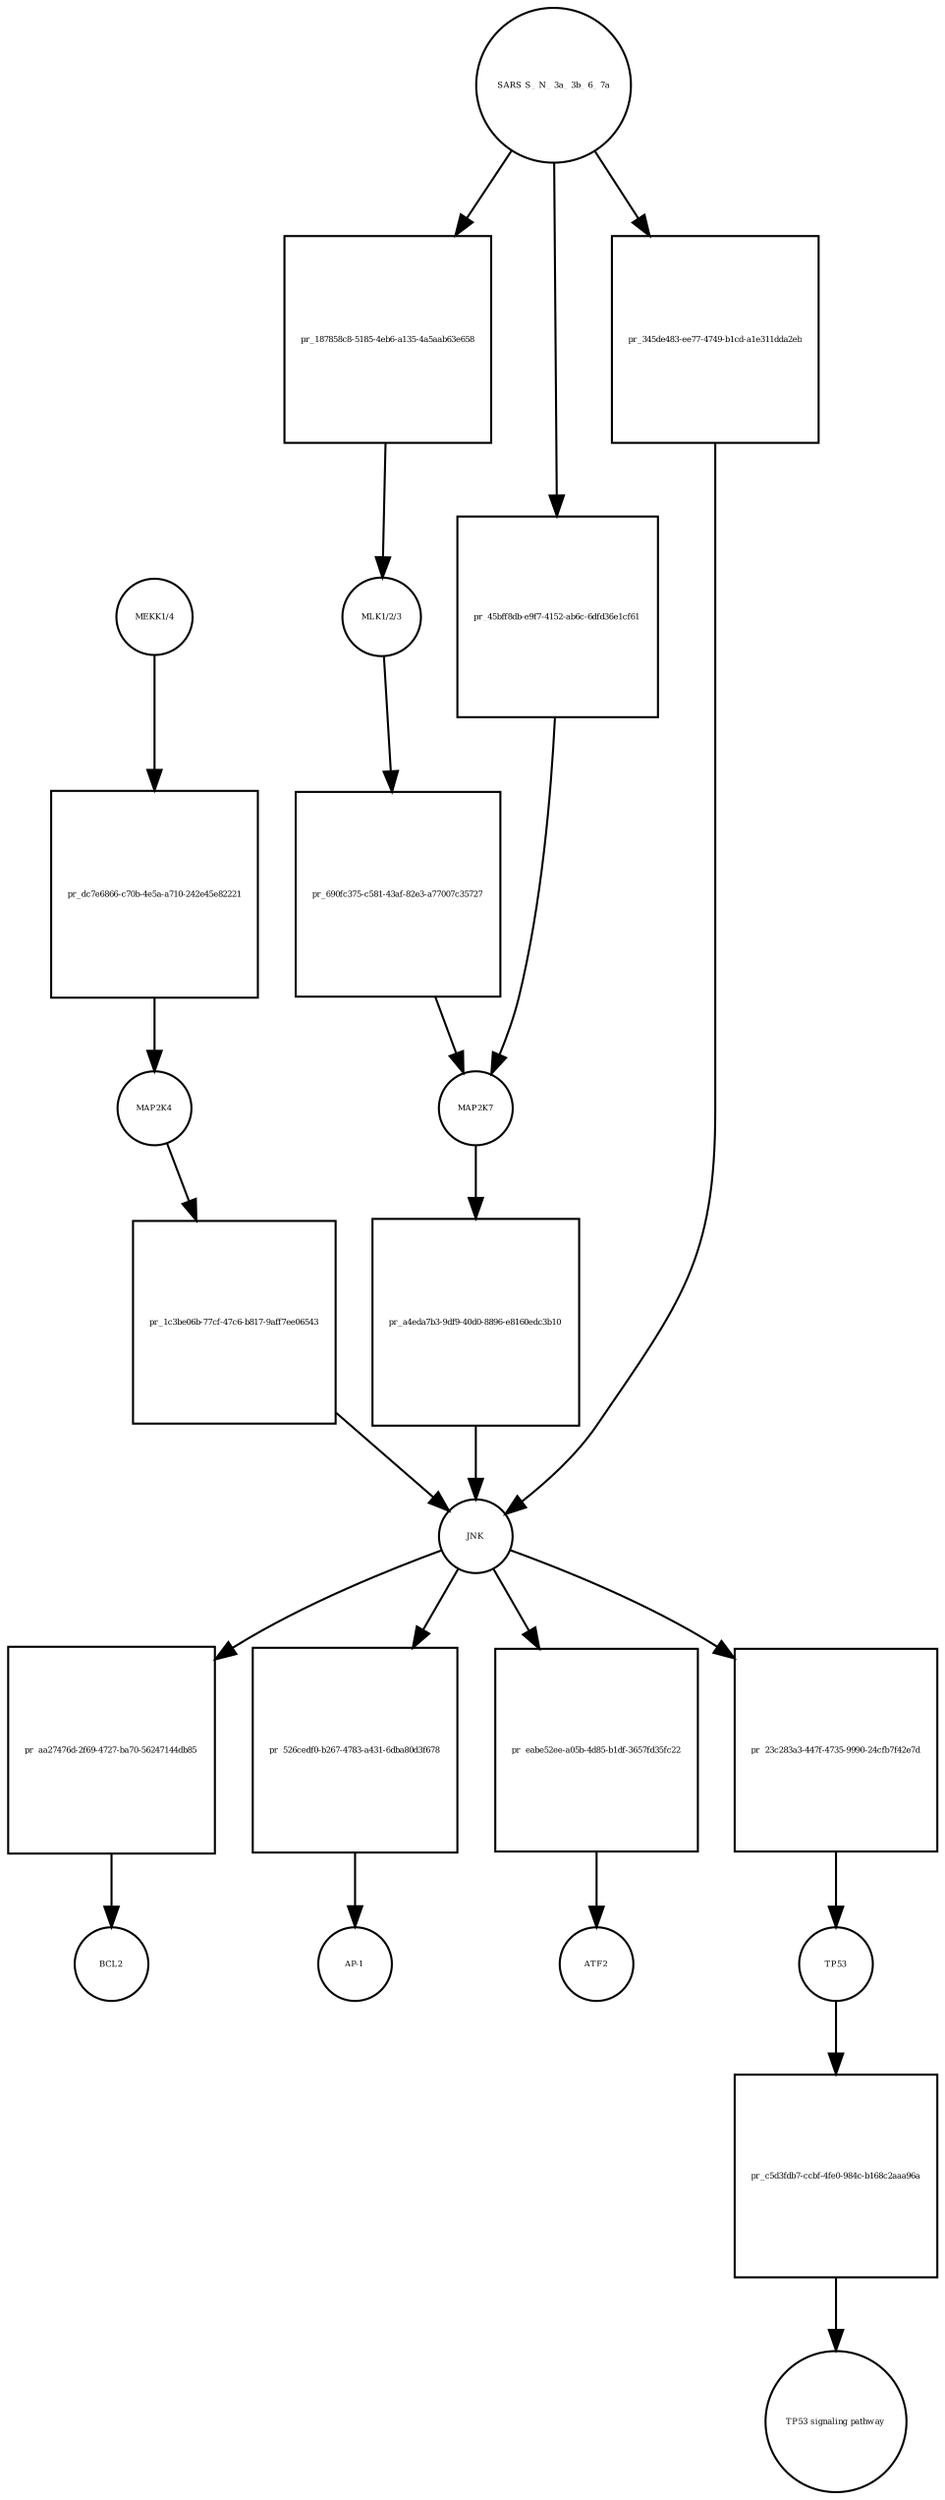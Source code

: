 strict digraph  {
"MEKK1/4" [annotation="", bipartite=0, cls=complex, fontsize=4, label="MEKK1/4", shape=circle];
"pr_dc7e6866-c70b-4e5a-a710-242e45e82221" [annotation="", bipartite=1, cls=process, fontsize=4, label="pr_dc7e6866-c70b-4e5a-a710-242e45e82221", shape=square];
MAP2K4 [annotation=urn_miriam_uniprot_P45985, bipartite=0, cls=macromolecule, fontsize=4, label=MAP2K4, shape=circle];
"MLK1/2/3" [annotation="", bipartite=0, cls=complex, fontsize=4, label="MLK1/2/3", shape=circle];
"pr_690fc375-c581-43af-82e3-a77007c35727" [annotation="", bipartite=1, cls=process, fontsize=4, label="pr_690fc375-c581-43af-82e3-a77007c35727", shape=square];
MAP2K7 [annotation=urn_miriam_uniprot_O14733, bipartite=0, cls=macromolecule, fontsize=4, label=MAP2K7, shape=circle];
"pr_1c3be06b-77cf-47c6-b817-9aff7ee06543" [annotation="", bipartite=1, cls=process, fontsize=4, label="pr_1c3be06b-77cf-47c6-b817-9aff7ee06543", shape=square];
JNK [annotation="", bipartite=0, cls=complex, fontsize=4, label=JNK, shape=circle];
"pr_a4eda7b3-9df9-40d0-8896-e8160edc3b10" [annotation="", bipartite=1, cls=process, fontsize=4, label="pr_a4eda7b3-9df9-40d0-8896-e8160edc3b10", shape=square];
"pr_aa27476d-2f69-4727-ba70-56247144db85" [annotation="", bipartite=1, cls=process, fontsize=4, label="pr_aa27476d-2f69-4727-ba70-56247144db85", shape=square];
BCL2 [annotation=urn_miriam_uniprot_P10415, bipartite=0, cls=macromolecule, fontsize=4, label=BCL2, shape=circle];
"pr_526cedf0-b267-4783-a431-6dba80d3f678" [annotation="", bipartite=1, cls=process, fontsize=4, label="pr_526cedf0-b267-4783-a431-6dba80d3f678", shape=square];
"AP-1" [annotation="", bipartite=0, cls=complex, fontsize=4, label="AP-1", shape=circle];
"SARS S_ N_ 3a_ 3b_ 6_ 7a" [annotation="", bipartite=0, cls=macromolecule, fontsize=4, label="SARS S_ N_ 3a_ 3b_ 6_ 7a", shape=circle];
"pr_187858c8-5185-4eb6-a135-4a5aab63e658" [annotation="", bipartite=1, cls=process, fontsize=4, label="pr_187858c8-5185-4eb6-a135-4a5aab63e658", shape=square];
"pr_eabe52ee-a05b-4d85-b1df-3657fd35fc22" [annotation="", bipartite=1, cls=process, fontsize=4, label="pr_eabe52ee-a05b-4d85-b1df-3657fd35fc22", shape=square];
ATF2 [annotation=urn_miriam_uniprot_P15336, bipartite=0, cls=macromolecule, fontsize=4, label=ATF2, shape=circle];
"pr_23c283a3-447f-4735-9990-24cfb7f42e7d" [annotation="", bipartite=1, cls=process, fontsize=4, label="pr_23c283a3-447f-4735-9990-24cfb7f42e7d", shape=square];
TP53 [annotation=urn_miriam_uniprot_P04637, bipartite=0, cls=macromolecule, fontsize=4, label=TP53, shape=circle];
"pr_c5d3fdb7-ccbf-4fe0-984c-b168c2aaa96a" [annotation="", bipartite=1, cls=process, fontsize=4, label="pr_c5d3fdb7-ccbf-4fe0-984c-b168c2aaa96a", shape=square];
"TP53 signaling pathway" [annotation="", bipartite=0, cls="unspecified entity", fontsize=4, label="TP53 signaling pathway", shape=circle];
"pr_45bff8db-e9f7-4152-ab6c-6dfd36e1cf61" [annotation="", bipartite=1, cls=process, fontsize=4, label="pr_45bff8db-e9f7-4152-ab6c-6dfd36e1cf61", shape=square];
"pr_345de483-ee77-4749-b1cd-a1e311dda2eb" [annotation="", bipartite=1, cls=process, fontsize=4, label="pr_345de483-ee77-4749-b1cd-a1e311dda2eb", shape=square];
"MEKK1/4" -> "pr_dc7e6866-c70b-4e5a-a710-242e45e82221"  [annotation="", interaction_type=consumption];
"pr_dc7e6866-c70b-4e5a-a710-242e45e82221" -> MAP2K4  [annotation="", interaction_type=production];
MAP2K4 -> "pr_1c3be06b-77cf-47c6-b817-9aff7ee06543"  [annotation="", interaction_type=consumption];
"MLK1/2/3" -> "pr_690fc375-c581-43af-82e3-a77007c35727"  [annotation="", interaction_type=consumption];
"pr_690fc375-c581-43af-82e3-a77007c35727" -> MAP2K7  [annotation="", interaction_type=production];
MAP2K7 -> "pr_a4eda7b3-9df9-40d0-8896-e8160edc3b10"  [annotation="", interaction_type=consumption];
"pr_1c3be06b-77cf-47c6-b817-9aff7ee06543" -> JNK  [annotation="", interaction_type=production];
JNK -> "pr_aa27476d-2f69-4727-ba70-56247144db85"  [annotation="", interaction_type=consumption];
JNK -> "pr_526cedf0-b267-4783-a431-6dba80d3f678"  [annotation="", interaction_type=consumption];
JNK -> "pr_eabe52ee-a05b-4d85-b1df-3657fd35fc22"  [annotation="", interaction_type=consumption];
JNK -> "pr_23c283a3-447f-4735-9990-24cfb7f42e7d"  [annotation="", interaction_type=consumption];
"pr_a4eda7b3-9df9-40d0-8896-e8160edc3b10" -> JNK  [annotation="", interaction_type=production];
"pr_aa27476d-2f69-4727-ba70-56247144db85" -> BCL2  [annotation="", interaction_type=production];
"pr_526cedf0-b267-4783-a431-6dba80d3f678" -> "AP-1"  [annotation="", interaction_type=production];
"SARS S_ N_ 3a_ 3b_ 6_ 7a" -> "pr_187858c8-5185-4eb6-a135-4a5aab63e658"  [annotation="", interaction_type=consumption];
"SARS S_ N_ 3a_ 3b_ 6_ 7a" -> "pr_45bff8db-e9f7-4152-ab6c-6dfd36e1cf61"  [annotation="", interaction_type=consumption];
"SARS S_ N_ 3a_ 3b_ 6_ 7a" -> "pr_345de483-ee77-4749-b1cd-a1e311dda2eb"  [annotation="", interaction_type=consumption];
"pr_187858c8-5185-4eb6-a135-4a5aab63e658" -> "MLK1/2/3"  [annotation="", interaction_type=production];
"pr_eabe52ee-a05b-4d85-b1df-3657fd35fc22" -> ATF2  [annotation="", interaction_type=production];
"pr_23c283a3-447f-4735-9990-24cfb7f42e7d" -> TP53  [annotation="", interaction_type=production];
TP53 -> "pr_c5d3fdb7-ccbf-4fe0-984c-b168c2aaa96a"  [annotation="", interaction_type=consumption];
"pr_c5d3fdb7-ccbf-4fe0-984c-b168c2aaa96a" -> "TP53 signaling pathway"  [annotation="", interaction_type=production];
"pr_45bff8db-e9f7-4152-ab6c-6dfd36e1cf61" -> MAP2K7  [annotation="", interaction_type=production];
"pr_345de483-ee77-4749-b1cd-a1e311dda2eb" -> JNK  [annotation="", interaction_type=production];
}
